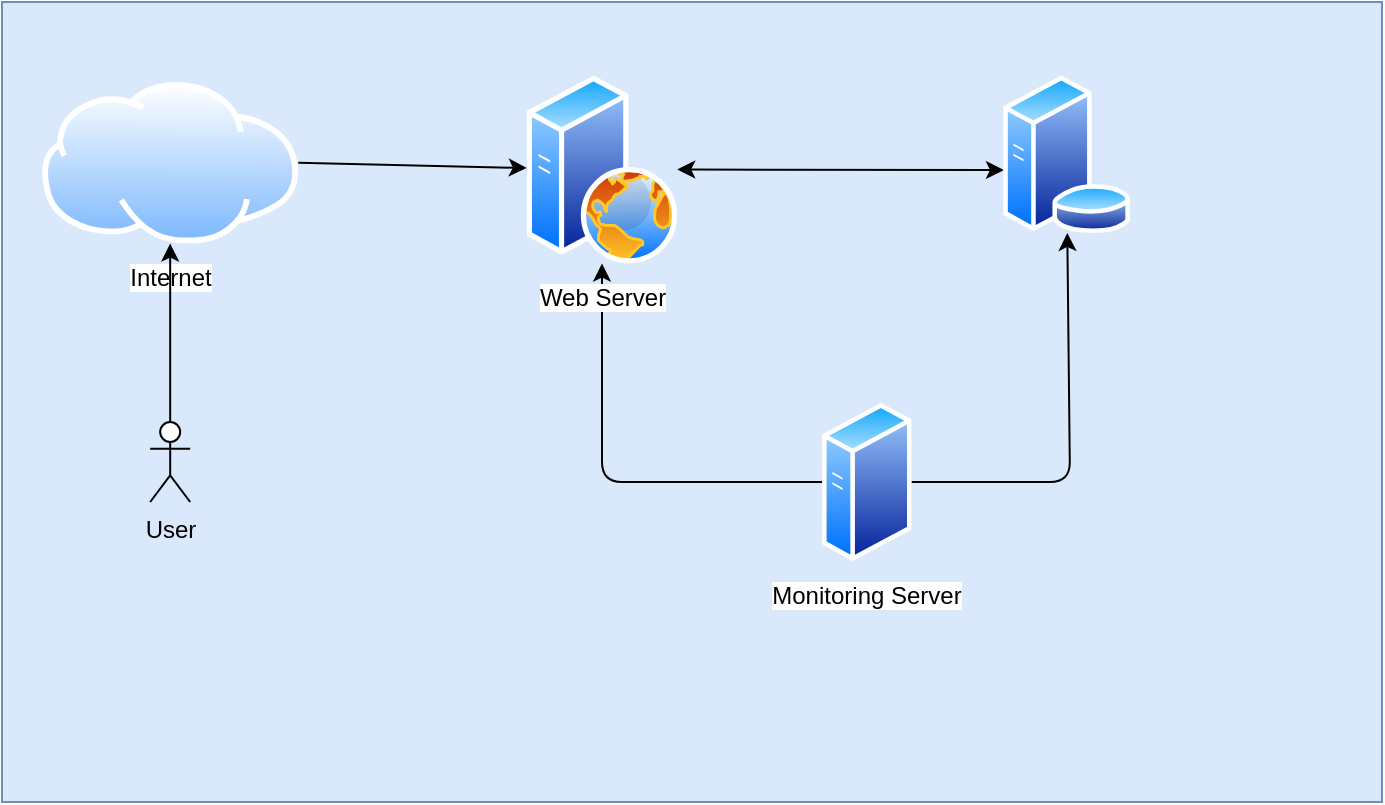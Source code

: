 <mxfile version="14.5.7" type="device"><diagram name="Page-1" id="e3a06f82-3646-2815-327d-82caf3d4e204"><mxGraphModel dx="946" dy="491" grid="1" gridSize="10" guides="1" tooltips="1" connect="1" arrows="1" fold="1" page="1" pageScale="1.5" pageWidth="1169" pageHeight="826" background="none" math="0" shadow="0"><root><mxCell id="0" style=";html=1;"/><mxCell id="1" style=";html=1;" parent="0"/><mxCell id="FB9nSzbyyb189dzvA6LL-9" value="" style="rounded=0;fillColor=#dae8fc;strokeColor=#6c8ebf;glass=0;sketch=0;shadow=0;imageAspect=1;whiteSpace=wrap;html=1;" vertex="1" parent="1"><mxGeometry x="40" y="100" width="690" height="400" as="geometry"/></mxCell><mxCell id="FB9nSzbyyb189dzvA6LL-2" value="User" style="shape=umlActor;verticalLabelPosition=bottom;verticalAlign=top;html=1;outlineConnect=0;" vertex="1" parent="1"><mxGeometry x="114.09" y="310" width="20" height="40" as="geometry"/></mxCell><mxCell id="FB9nSzbyyb189dzvA6LL-4" value="Internet" style="aspect=fixed;perimeter=ellipsePerimeter;html=1;align=center;shadow=0;dashed=0;spacingTop=3;image;image=img/lib/active_directory/internet_cloud.svg;" vertex="1" parent="1"><mxGeometry x="60" y="140" width="128.17" height="80.75" as="geometry"/></mxCell><mxCell id="FB9nSzbyyb189dzvA6LL-5" value="" style="endArrow=classic;html=1;" edge="1" parent="1" source="FB9nSzbyyb189dzvA6LL-2" target="FB9nSzbyyb189dzvA6LL-4"><mxGeometry width="50" height="50" relative="1" as="geometry"><mxPoint x="520" y="330" as="sourcePoint"/><mxPoint x="570" y="280" as="targetPoint"/></mxGeometry></mxCell><mxCell id="FB9nSzbyyb189dzvA6LL-6" value="" style="endArrow=classic;html=1;exitX=1;exitY=0.5;exitDx=0;exitDy=0;" edge="1" parent="1" source="FB9nSzbyyb189dzvA6LL-4" target="FB9nSzbyyb189dzvA6LL-14"><mxGeometry width="50" height="50" relative="1" as="geometry"><mxPoint x="130" y="405" as="sourcePoint"/><mxPoint x="319.108" y="178.812" as="targetPoint"/></mxGeometry></mxCell><mxCell id="FB9nSzbyyb189dzvA6LL-7" value="" style="endArrow=classic;startArrow=classic;html=1;entryX=0.015;entryY=0.6;entryDx=0;entryDy=0;entryPerimeter=0;" edge="1" parent="1" source="FB9nSzbyyb189dzvA6LL-14" target="FB9nSzbyyb189dzvA6LL-16"><mxGeometry width="50" height="50" relative="1" as="geometry"><mxPoint x="378.304" y="192.288" as="sourcePoint"/><mxPoint x="530" y="183.75" as="targetPoint"/></mxGeometry></mxCell><mxCell id="FB9nSzbyyb189dzvA6LL-11" value="" style="endArrow=classic;html=1;entryX=0.5;entryY=1;entryDx=0;entryDy=0;exitX=0;exitY=0.5;exitDx=0;exitDy=0;" edge="1" parent="1" source="FB9nSzbyyb189dzvA6LL-15" target="FB9nSzbyyb189dzvA6LL-14"><mxGeometry width="50" height="50" relative="1" as="geometry"><mxPoint x="440" y="353.81" as="sourcePoint"/><mxPoint x="357.021" y="239.013" as="targetPoint"/><Array as="points"><mxPoint x="340" y="340"/></Array></mxGeometry></mxCell><mxCell id="FB9nSzbyyb189dzvA6LL-12" value="" style="endArrow=classic;html=1;exitX=1;exitY=0.5;exitDx=0;exitDy=0;" edge="1" parent="1" source="FB9nSzbyyb189dzvA6LL-15" target="FB9nSzbyyb189dzvA6LL-16"><mxGeometry width="50" height="50" relative="1" as="geometry"><mxPoint x="500.024" y="354.975" as="sourcePoint"/><mxPoint x="574" y="228" as="targetPoint"/><Array as="points"><mxPoint x="574" y="340"/></Array></mxGeometry></mxCell><mxCell id="FB9nSzbyyb189dzvA6LL-14" value="Web Server" style="aspect=fixed;perimeter=ellipsePerimeter;html=1;align=center;shadow=0;dashed=0;spacingTop=3;image;image=img/lib/active_directory/web_server.svg;rounded=0;glass=0;sketch=0;fillColor=#ffffff;gradientColor=none;" vertex="1" parent="1"><mxGeometry x="302.4" y="136.75" width="75.2" height="94" as="geometry"/></mxCell><mxCell id="FB9nSzbyyb189dzvA6LL-15" value="Monitoring Server" style="aspect=fixed;perimeter=ellipsePerimeter;html=1;align=center;shadow=0;dashed=0;spacingTop=3;image;image=img/lib/active_directory/generic_server.svg;rounded=0;glass=0;sketch=0;fillColor=#ffffff;gradientColor=none;" vertex="1" parent="1"><mxGeometry x="450" y="300" width="44.8" height="80" as="geometry"/></mxCell><mxCell id="FB9nSzbyyb189dzvA6LL-16" value="" style="aspect=fixed;perimeter=ellipsePerimeter;html=1;align=center;shadow=0;dashed=0;spacingTop=3;image;image=img/lib/active_directory/database_server.svg;rounded=0;glass=0;sketch=0;fillColor=#ffffff;gradientColor=none;" vertex="1" parent="1"><mxGeometry x="540" y="136.75" width="64.58" height="78.75" as="geometry"/></mxCell></root></mxGraphModel></diagram></mxfile>